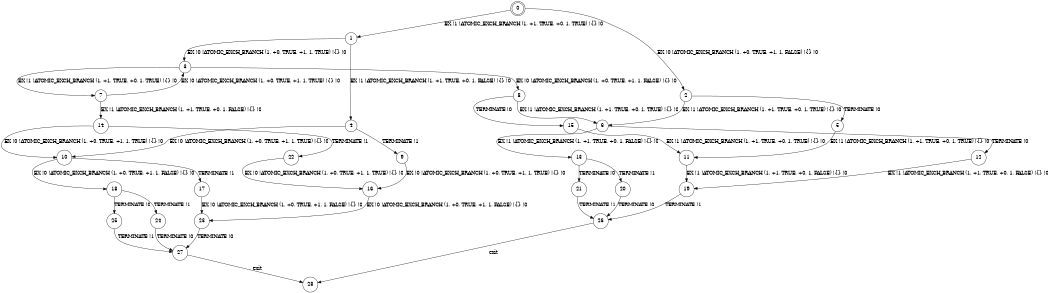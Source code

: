 digraph BCG {
size = "7, 10.5";
center = TRUE;
node [shape = circle];
0 [peripheries = 2];
0 -> 1 [label = "EX !1 !ATOMIC_EXCH_BRANCH (1, +1, TRUE, +0, 1, TRUE) !{} !0"];
0 -> 2 [label = "EX !0 !ATOMIC_EXCH_BRANCH (1, +0, TRUE, +1, 1, FALSE) !{} !0"];
1 -> 3 [label = "EX !0 !ATOMIC_EXCH_BRANCH (1, +0, TRUE, +1, 1, TRUE) !{} !0"];
1 -> 4 [label = "EX !1 !ATOMIC_EXCH_BRANCH (1, +1, TRUE, +0, 1, FALSE) !{} !0"];
2 -> 5 [label = "TERMINATE !0"];
2 -> 6 [label = "EX !1 !ATOMIC_EXCH_BRANCH (1, +1, TRUE, +0, 1, TRUE) !{} !0"];
3 -> 7 [label = "EX !1 !ATOMIC_EXCH_BRANCH (1, +1, TRUE, +0, 1, TRUE) !{} !0"];
3 -> 8 [label = "EX !0 !ATOMIC_EXCH_BRANCH (1, +0, TRUE, +1, 1, FALSE) !{} !0"];
4 -> 9 [label = "TERMINATE !1"];
4 -> 10 [label = "EX !0 !ATOMIC_EXCH_BRANCH (1, +0, TRUE, +1, 1, TRUE) !{} !0"];
5 -> 11 [label = "EX !1 !ATOMIC_EXCH_BRANCH (1, +1, TRUE, +0, 1, TRUE) !{} !0"];
6 -> 12 [label = "TERMINATE !0"];
6 -> 13 [label = "EX !1 !ATOMIC_EXCH_BRANCH (1, +1, TRUE, +0, 1, FALSE) !{} !0"];
7 -> 14 [label = "EX !1 !ATOMIC_EXCH_BRANCH (1, +1, TRUE, +0, 1, FALSE) !{} !0"];
7 -> 3 [label = "EX !0 !ATOMIC_EXCH_BRANCH (1, +0, TRUE, +1, 1, TRUE) !{} !0"];
8 -> 15 [label = "TERMINATE !0"];
8 -> 6 [label = "EX !1 !ATOMIC_EXCH_BRANCH (1, +1, TRUE, +0, 1, TRUE) !{} !0"];
9 -> 16 [label = "EX !0 !ATOMIC_EXCH_BRANCH (1, +0, TRUE, +1, 1, TRUE) !{} !0"];
10 -> 17 [label = "TERMINATE !1"];
10 -> 18 [label = "EX !0 !ATOMIC_EXCH_BRANCH (1, +0, TRUE, +1, 1, FALSE) !{} !0"];
11 -> 19 [label = "EX !1 !ATOMIC_EXCH_BRANCH (1, +1, TRUE, +0, 1, FALSE) !{} !0"];
12 -> 19 [label = "EX !1 !ATOMIC_EXCH_BRANCH (1, +1, TRUE, +0, 1, FALSE) !{} !0"];
13 -> 20 [label = "TERMINATE !1"];
13 -> 21 [label = "TERMINATE !0"];
14 -> 22 [label = "TERMINATE !1"];
14 -> 10 [label = "EX !0 !ATOMIC_EXCH_BRANCH (1, +0, TRUE, +1, 1, TRUE) !{} !0"];
15 -> 11 [label = "EX !1 !ATOMIC_EXCH_BRANCH (1, +1, TRUE, +0, 1, TRUE) !{} !0"];
16 -> 23 [label = "EX !0 !ATOMIC_EXCH_BRANCH (1, +0, TRUE, +1, 1, FALSE) !{} !0"];
17 -> 23 [label = "EX !0 !ATOMIC_EXCH_BRANCH (1, +0, TRUE, +1, 1, FALSE) !{} !0"];
18 -> 24 [label = "TERMINATE !1"];
18 -> 25 [label = "TERMINATE !0"];
19 -> 26 [label = "TERMINATE !1"];
20 -> 26 [label = "TERMINATE !0"];
21 -> 26 [label = "TERMINATE !1"];
22 -> 16 [label = "EX !0 !ATOMIC_EXCH_BRANCH (1, +0, TRUE, +1, 1, TRUE) !{} !0"];
23 -> 27 [label = "TERMINATE !0"];
24 -> 27 [label = "TERMINATE !0"];
25 -> 27 [label = "TERMINATE !1"];
26 -> 28 [label = "exit"];
27 -> 28 [label = "exit"];
}
